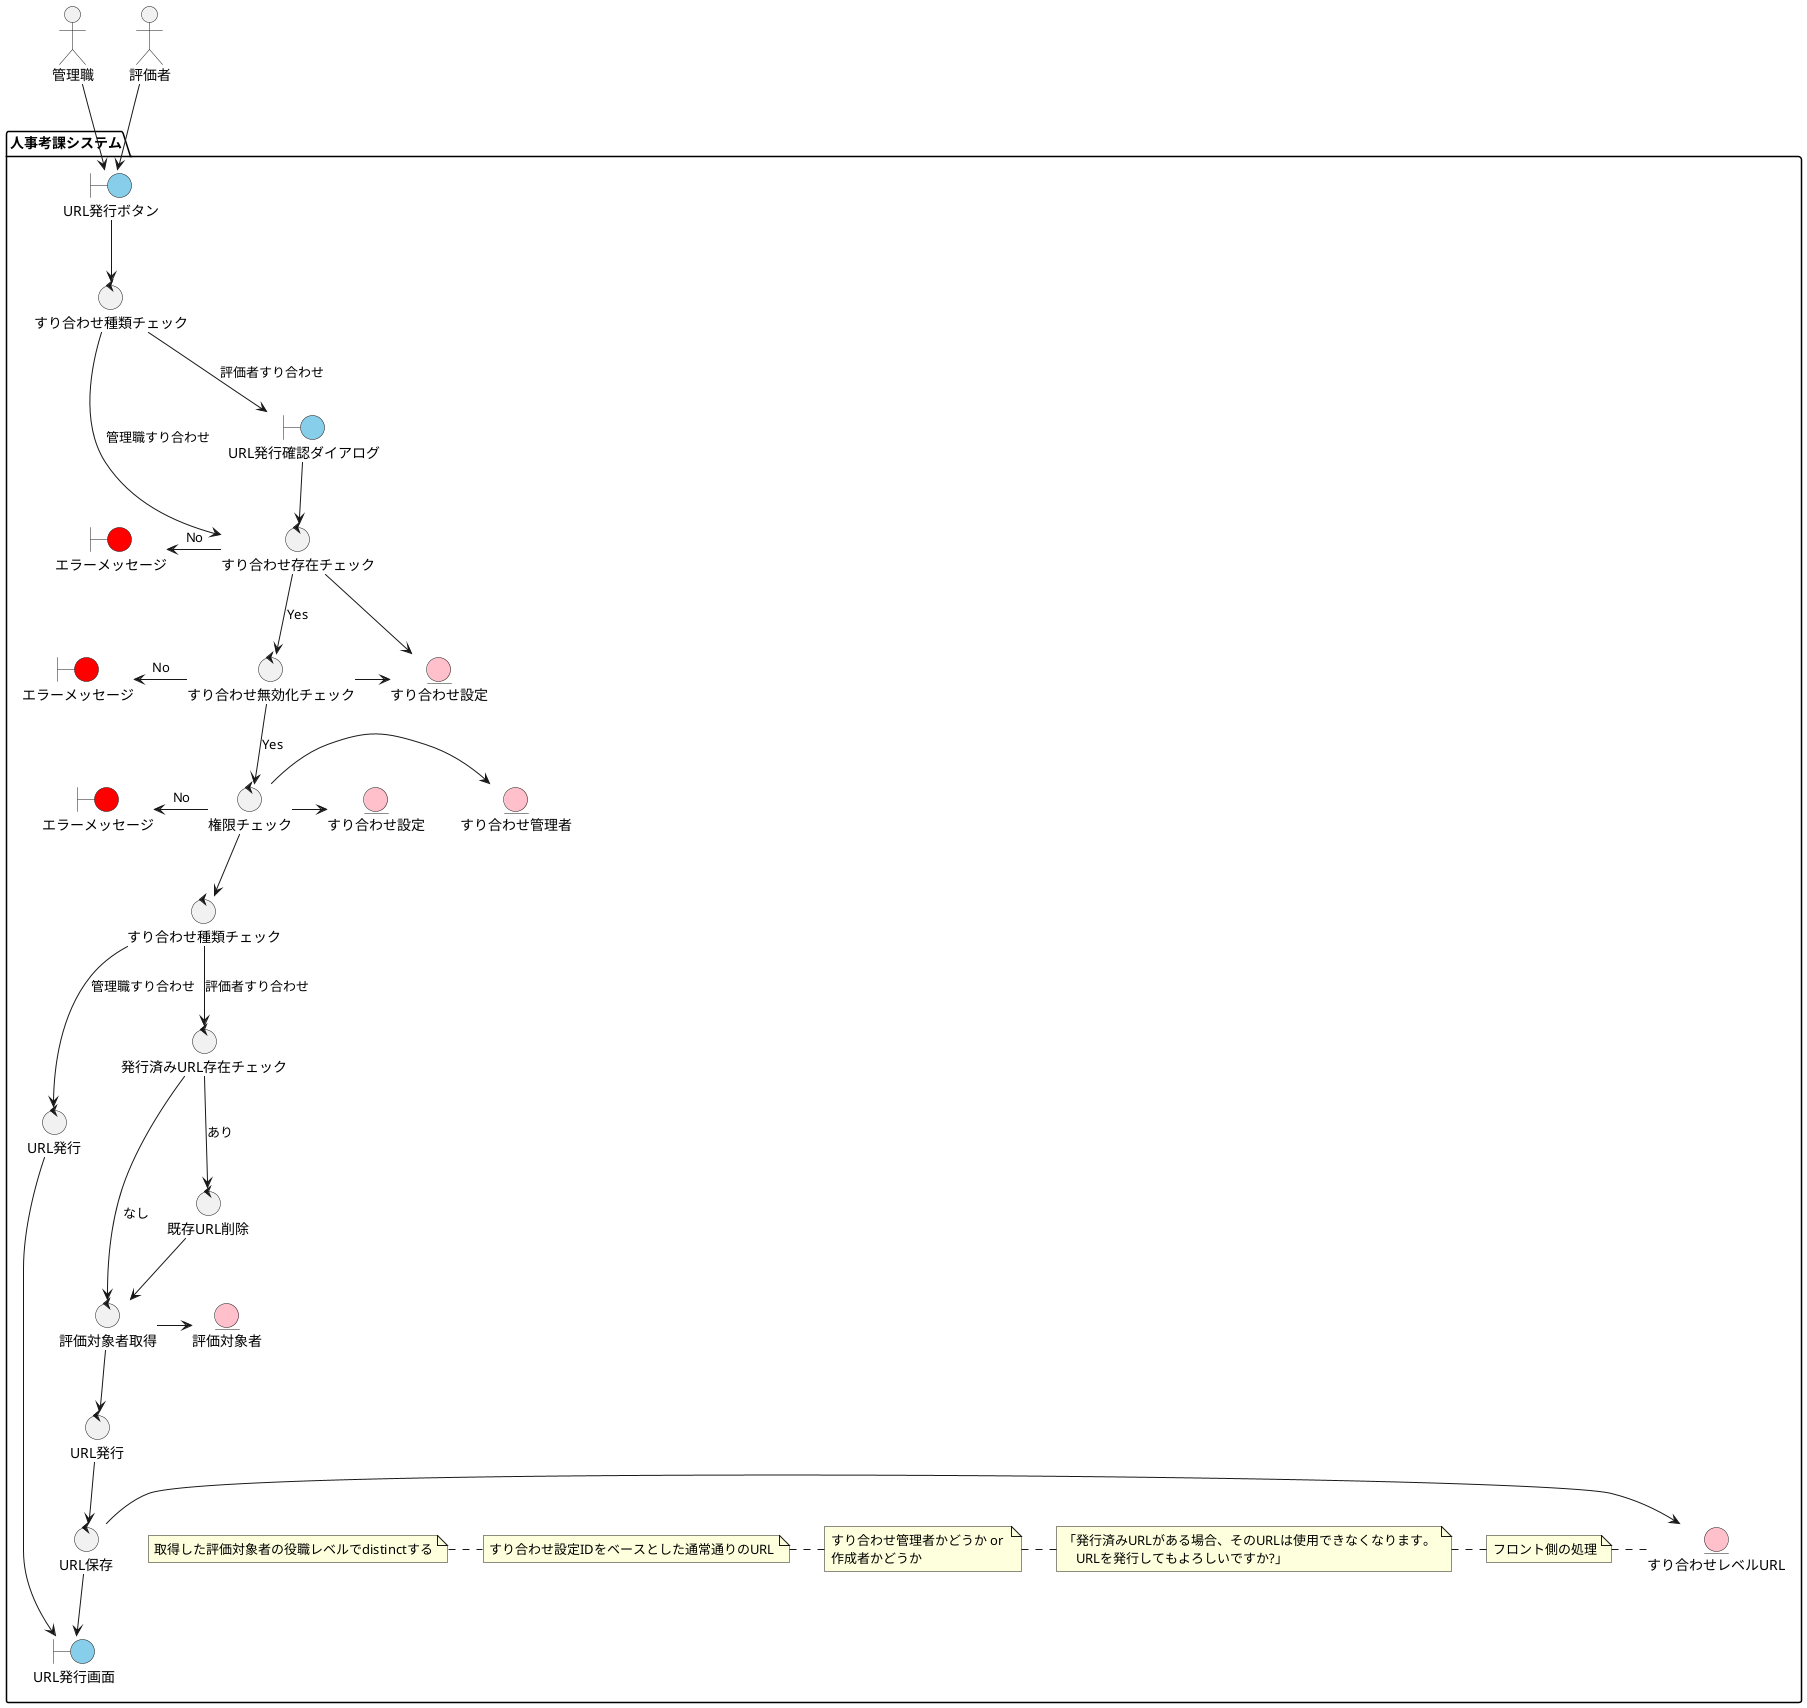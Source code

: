 @startuml

actor 管理職 as manager
actor 評価者 as boss

package "人事考課システム"{

'--画面--
boundary URL発行ボタン as button_publish_url #skyblue
boundary URL発行確認ダイアログ as dialog_publish_url #skyblue
boundary エラーメッセージ as error #red
boundary エラーメッセージ as error2 #red
boundary エラーメッセージ as error3 #red
boundary URL発行画面 as disp_url #skyblue

'--コントロール--
control すり合わせ種類チェック  as check_type_suriawase
control すり合わせ存在チェック as check_exist_suriawase
control すり合わせ無効化チェック as check_valid_suriawase
control すり合わせ種類チェック  as check_type_suriawase2
control 権限チェック as check_authority
control URL発行 as publish_manager_utl
control 評価対象者取得 as get_target
control URL発行 as publish_boss_utl
control 発行済みURL存在チェック as check_exist_url
control 既存URL削除 as delete_url
control URL保存as save_url

'--エンティティ--
entity すり合わせ設定 as suriawase_config #pink
entity すり合わせ設定 as suriawase_config2 #pink
entity すり合わせ管理者 as suriawase_authorizer #pink
entity 評価対象者 as target #pink
entity すり合わせレベルURL as suriawase_level_url #pink


boss -down-> button_publish_url
manager -down-> button_publish_url
button_publish_url -down-> check_type_suriawase
note left : フロント側の処理
check_type_suriawase -down-> dialog_publish_url:評価者すり合わせ
note left : 「発行済みURLがある場合、そのURLは使用できなくなります。\n　URLを発行してもよろしいですか?」
check_type_suriawase -down-> check_exist_suriawase:管理職すり合わせ
dialog_publish_url -down-> check_exist_suriawase
check_exist_suriawase -left-> error:No
check_exist_suriawase -down-> check_valid_suriawase:Yes
check_valid_suriawase -left-> error2:No
check_valid_suriawase -down-> check_authority:Yes
note left : すり合わせ管理者かどうか or \n作成者かどうか
check_authority -left-> error3:No
check_authority -down-> check_type_suriawase2
check_type_suriawase2 -down-> publish_manager_utl:管理職すり合わせ
note left : すり合わせ設定IDをベースとした通常通りのURL
check_type_suriawase2 -down-> check_exist_url:評価者すり合わせ
check_exist_url -down-> get_target:なし
check_exist_url -down-> delete_url:あり
delete_url -down-> get_target
get_target -down-> publish_boss_utl
note left : 取得した評価対象者の役職レベルでdistinctする
publish_boss_utl -down-> save_url
publish_manager_utl -down-> disp_url
save_url -down-> disp_url


check_valid_suriawase -right-> suriawase_config
check_exist_suriawase -right-> suriawase_config
check_authority -right-> suriawase_authorizer
check_authority -right-> suriawase_config2
get_target -right-> target
save_url -right-> suriawase_level_url

}

@enduml
